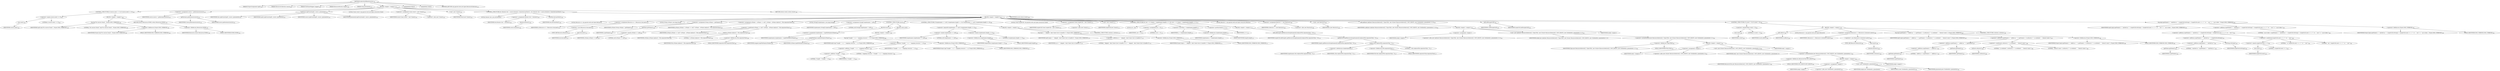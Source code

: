 digraph "selectOutOfDateSources" {  
"188" [label = <(METHOD,selectOutOfDateSources)<SUB>143</SUB>> ]
"189" [label = <(PARAM,ProjectComponent logTo)<SUB>143</SUB>> ]
"190" [label = <(PARAM,ResourceCollection source)<SUB>144</SUB>> ]
"191" [label = <(PARAM,FileNameMapper mapper)<SUB>145</SUB>> ]
"192" [label = <(PARAM,ResourceFactory targets)<SUB>146</SUB>> ]
"193" [label = <(PARAM,long granularity)<SUB>147</SUB>> ]
"194" [label = <(BLOCK,&lt;empty&gt;,&lt;empty&gt;)<SUB>147</SUB>> ]
"195" [label = <(CONTROL_STRUCTURE,if (source.size() == 0),if (source.size() == 0))<SUB>148</SUB>> ]
"196" [label = <(&lt;operator&gt;.equals,source.size() == 0)<SUB>148</SUB>> ]
"197" [label = <(size,size())<SUB>148</SUB>> ]
"198" [label = <(IDENTIFIER,source,size())<SUB>148</SUB>> ]
"199" [label = <(LITERAL,0,source.size() == 0)<SUB>148</SUB>> ]
"200" [label = <(BLOCK,&lt;empty&gt;,&lt;empty&gt;)<SUB>148</SUB>> ]
"201" [label = <(log,log(&quot;No sources found.&quot;, Project.MSG_VERBOSE))<SUB>149</SUB>> ]
"202" [label = <(IDENTIFIER,logTo,log(&quot;No sources found.&quot;, Project.MSG_VERBOSE))<SUB>149</SUB>> ]
"203" [label = <(LITERAL,&quot;No sources found.&quot;,log(&quot;No sources found.&quot;, Project.MSG_VERBOSE))<SUB>149</SUB>> ]
"204" [label = <(&lt;operator&gt;.fieldAccess,Project.MSG_VERBOSE)<SUB>149</SUB>> ]
"205" [label = <(IDENTIFIER,Project,log(&quot;No sources found.&quot;, Project.MSG_VERBOSE))<SUB>149</SUB>> ]
"206" [label = <(FIELD_IDENTIFIER,MSG_VERBOSE,MSG_VERBOSE)<SUB>149</SUB>> ]
"207" [label = <(RETURN,return Resources.NONE;,return Resources.NONE;)<SUB>150</SUB>> ]
"208" [label = <(&lt;operator&gt;.fieldAccess,Resources.NONE)<SUB>150</SUB>> ]
"209" [label = <(IDENTIFIER,Resources,return Resources.NONE;)<SUB>150</SUB>> ]
"210" [label = <(FIELD_IDENTIFIER,NONE,NONE)<SUB>150</SUB>> ]
"211" [label = <(&lt;operator&gt;.assignment,source = getInstance(source))<SUB>152</SUB>> ]
"212" [label = <(IDENTIFIER,source,source = getInstance(source))<SUB>152</SUB>> ]
"213" [label = <(getInstance,getInstance(source))<SUB>152</SUB>> ]
"214" [label = <(IDENTIFIER,Union,getInstance(source))<SUB>152</SUB>> ]
"215" [label = <(IDENTIFIER,source,getInstance(source))<SUB>152</SUB>> ]
"216" [label = <(logFuture,logFuture(logTo, source, granularity))<SUB>153</SUB>> ]
"217" [label = <(IDENTIFIER,this,logFuture(logTo, source, granularity))<SUB>153</SUB>> ]
"218" [label = <(IDENTIFIER,logTo,logFuture(logTo, source, granularity))<SUB>153</SUB>> ]
"219" [label = <(IDENTIFIER,source,logFuture(logTo, source, granularity))<SUB>153</SUB>> ]
"220" [label = <(IDENTIFIER,granularity,logFuture(logTo, source, granularity))<SUB>153</SUB>> ]
"25" [label = <(LOCAL,Union result: org.apache.tools.ant.types.resources.Union)> ]
"221" [label = <(&lt;operator&gt;.assignment,Union result = new Union())<SUB>155</SUB>> ]
"222" [label = <(IDENTIFIER,result,Union result = new Union())<SUB>155</SUB>> ]
"223" [label = <(&lt;operator&gt;.alloc,new Union())<SUB>155</SUB>> ]
"224" [label = <(&lt;init&gt;,new Union())<SUB>155</SUB>> ]
"24" [label = <(IDENTIFIER,result,new Union())<SUB>155</SUB>> ]
"225" [label = <(CONTROL_STRUCTURE,for (Iterator iter = source.iterator(); Some(iter.hasNext()); ),for (Iterator iter = source.iterator(); Some(iter.hasNext()); ))<SUB>156</SUB>> ]
"226" [label = <(LOCAL,Iterator iter: java.util.Iterator)> ]
"227" [label = <(&lt;operator&gt;.assignment,Iterator iter = iterator())<SUB>156</SUB>> ]
"228" [label = <(IDENTIFIER,iter,Iterator iter = iterator())<SUB>156</SUB>> ]
"229" [label = <(iterator,iterator())<SUB>156</SUB>> ]
"230" [label = <(IDENTIFIER,source,iterator())<SUB>156</SUB>> ]
"231" [label = <(hasNext,iter.hasNext())<SUB>156</SUB>> ]
"232" [label = <(IDENTIFIER,iter,iter.hasNext())<SUB>156</SUB>> ]
"233" [label = <(BLOCK,&lt;empty&gt;,&lt;empty&gt;)<SUB>156</SUB>> ]
"234" [label = <(LOCAL,Resource sr: org.apache.tools.ant.types.Resource)> ]
"235" [label = <(&lt;operator&gt;.assignment,Resource sr = (Resource) iter.next())<SUB>157</SUB>> ]
"236" [label = <(IDENTIFIER,sr,Resource sr = (Resource) iter.next())<SUB>157</SUB>> ]
"237" [label = <(&lt;operator&gt;.cast,(Resource) iter.next())<SUB>157</SUB>> ]
"238" [label = <(TYPE_REF,Resource,Resource)<SUB>157</SUB>> ]
"239" [label = <(next,iter.next())<SUB>157</SUB>> ]
"240" [label = <(IDENTIFIER,iter,iter.next())<SUB>157</SUB>> ]
"241" [label = <(LOCAL,String srName: java.lang.String)> ]
"242" [label = <(&lt;operator&gt;.assignment,String srName = getName())<SUB>158</SUB>> ]
"243" [label = <(IDENTIFIER,srName,String srName = getName())<SUB>158</SUB>> ]
"244" [label = <(getName,getName())<SUB>158</SUB>> ]
"245" [label = <(IDENTIFIER,sr,getName())<SUB>158</SUB>> ]
"246" [label = <(&lt;operator&gt;.assignment,srName = srName == null ? srName : srName.replace('/', File.separatorChar))<SUB>159</SUB>> ]
"247" [label = <(IDENTIFIER,srName,srName = srName == null ? srName : srName.replace('/', File.separatorChar))<SUB>159</SUB>> ]
"248" [label = <(&lt;operator&gt;.conditional,srName == null ? srName : srName.replace('/', File.separatorChar))<SUB>159</SUB>> ]
"249" [label = <(&lt;operator&gt;.equals,srName == null)<SUB>159</SUB>> ]
"250" [label = <(IDENTIFIER,srName,srName == null)<SUB>159</SUB>> ]
"251" [label = <(LITERAL,null,srName == null)<SUB>159</SUB>> ]
"252" [label = <(IDENTIFIER,srName,srName == null ? srName : srName.replace('/', File.separatorChar))<SUB>160</SUB>> ]
"253" [label = <(replace,srName.replace('/', File.separatorChar))<SUB>160</SUB>> ]
"254" [label = <(IDENTIFIER,srName,srName.replace('/', File.separatorChar))<SUB>160</SUB>> ]
"255" [label = <(LITERAL,'/',srName.replace('/', File.separatorChar))<SUB>160</SUB>> ]
"256" [label = <(&lt;operator&gt;.fieldAccess,File.separatorChar)<SUB>160</SUB>> ]
"257" [label = <(IDENTIFIER,File,srName.replace('/', File.separatorChar))<SUB>160</SUB>> ]
"258" [label = <(FIELD_IDENTIFIER,separatorChar,separatorChar)<SUB>160</SUB>> ]
"259" [label = <(LOCAL,String[] targetnames: java.lang.String[])> ]
"260" [label = <(&lt;operator&gt;.assignment,String[] targetnames = null)<SUB>162</SUB>> ]
"261" [label = <(IDENTIFIER,targetnames,String[] targetnames = null)<SUB>162</SUB>> ]
"262" [label = <(LITERAL,null,String[] targetnames = null)<SUB>162</SUB>> ]
"263" [label = <(CONTROL_STRUCTURE,try,try)<SUB>163</SUB>> ]
"264" [label = <(BLOCK,try,try)<SUB>163</SUB>> ]
"265" [label = <(&lt;operator&gt;.assignment,targetnames = mapFileName(srName))<SUB>164</SUB>> ]
"266" [label = <(IDENTIFIER,targetnames,targetnames = mapFileName(srName))<SUB>164</SUB>> ]
"267" [label = <(mapFileName,mapFileName(srName))<SUB>164</SUB>> ]
"268" [label = <(IDENTIFIER,mapper,mapFileName(srName))<SUB>164</SUB>> ]
"269" [label = <(IDENTIFIER,srName,mapFileName(srName))<SUB>164</SUB>> ]
"270" [label = <(BLOCK,catch,catch)> ]
"271" [label = <(BLOCK,&lt;empty&gt;,&lt;empty&gt;)<SUB>165</SUB>> ]
"272" [label = <(log,log(&quot;Caught &quot; + e + &quot; mapping resource &quot; + sr, Project.MSG_VERBOSE))<SUB>166</SUB>> ]
"273" [label = <(IDENTIFIER,logTo,log(&quot;Caught &quot; + e + &quot; mapping resource &quot; + sr, Project.MSG_VERBOSE))<SUB>166</SUB>> ]
"274" [label = <(&lt;operator&gt;.addition,&quot;Caught &quot; + e + &quot; mapping resource &quot; + sr)<SUB>166</SUB>> ]
"275" [label = <(&lt;operator&gt;.addition,&quot;Caught &quot; + e + &quot; mapping resource &quot;)<SUB>166</SUB>> ]
"276" [label = <(&lt;operator&gt;.addition,&quot;Caught &quot; + e)<SUB>166</SUB>> ]
"277" [label = <(LITERAL,&quot;Caught &quot;,&quot;Caught &quot; + e)<SUB>166</SUB>> ]
"278" [label = <(IDENTIFIER,e,&quot;Caught &quot; + e)<SUB>166</SUB>> ]
"279" [label = <(LITERAL,&quot; mapping resource &quot;,&quot;Caught &quot; + e + &quot; mapping resource &quot;)<SUB>166</SUB>> ]
"280" [label = <(IDENTIFIER,sr,&quot;Caught &quot; + e + &quot; mapping resource &quot; + sr)<SUB>166</SUB>> ]
"281" [label = <(&lt;operator&gt;.fieldAccess,Project.MSG_VERBOSE)<SUB>167</SUB>> ]
"282" [label = <(IDENTIFIER,Project,log(&quot;Caught &quot; + e + &quot; mapping resource &quot; + sr, Project.MSG_VERBOSE))<SUB>167</SUB>> ]
"283" [label = <(FIELD_IDENTIFIER,MSG_VERBOSE,MSG_VERBOSE)<SUB>167</SUB>> ]
"284" [label = <(CONTROL_STRUCTURE,if (targetnames == null || targetnames.length == 0),if (targetnames == null || targetnames.length == 0))<SUB>169</SUB>> ]
"285" [label = <(&lt;operator&gt;.logicalOr,targetnames == null || targetnames.length == 0)<SUB>169</SUB>> ]
"286" [label = <(&lt;operator&gt;.equals,targetnames == null)<SUB>169</SUB>> ]
"287" [label = <(IDENTIFIER,targetnames,targetnames == null)<SUB>169</SUB>> ]
"288" [label = <(LITERAL,null,targetnames == null)<SUB>169</SUB>> ]
"289" [label = <(&lt;operator&gt;.equals,targetnames.length == 0)<SUB>169</SUB>> ]
"290" [label = <(&lt;operator&gt;.fieldAccess,targetnames.length)<SUB>169</SUB>> ]
"291" [label = <(IDENTIFIER,targetnames,targetnames.length == 0)<SUB>169</SUB>> ]
"292" [label = <(FIELD_IDENTIFIER,length,length)<SUB>169</SUB>> ]
"293" [label = <(LITERAL,0,targetnames.length == 0)<SUB>169</SUB>> ]
"294" [label = <(BLOCK,&lt;empty&gt;,&lt;empty&gt;)<SUB>169</SUB>> ]
"295" [label = <(log,log(sr + &quot; skipped - don\'t know how to handle it&quot;, Project.MSG_VERBOSE))<SUB>170</SUB>> ]
"296" [label = <(IDENTIFIER,logTo,log(sr + &quot; skipped - don\'t know how to handle it&quot;, Project.MSG_VERBOSE))<SUB>170</SUB>> ]
"297" [label = <(&lt;operator&gt;.addition,sr + &quot; skipped - don\'t know how to handle it&quot;)<SUB>170</SUB>> ]
"298" [label = <(IDENTIFIER,sr,sr + &quot; skipped - don\'t know how to handle it&quot;)<SUB>170</SUB>> ]
"299" [label = <(LITERAL,&quot; skipped - don\'t know how to handle it&quot;,sr + &quot; skipped - don\'t know how to handle it&quot;)<SUB>170</SUB>> ]
"300" [label = <(&lt;operator&gt;.fieldAccess,Project.MSG_VERBOSE)<SUB>171</SUB>> ]
"301" [label = <(IDENTIFIER,Project,log(sr + &quot; skipped - don\'t know how to handle it&quot;, Project.MSG_VERBOSE))<SUB>171</SUB>> ]
"302" [label = <(FIELD_IDENTIFIER,MSG_VERBOSE,MSG_VERBOSE)<SUB>171</SUB>> ]
"303" [label = <(CONTROL_STRUCTURE,continue;,continue;)<SUB>172</SUB>> ]
"27" [label = <(LOCAL,Union targetColl: org.apache.tools.ant.types.resources.Union)> ]
"304" [label = <(&lt;operator&gt;.assignment,Union targetColl = new Union())<SUB>174</SUB>> ]
"305" [label = <(IDENTIFIER,targetColl,Union targetColl = new Union())<SUB>174</SUB>> ]
"306" [label = <(&lt;operator&gt;.alloc,new Union())<SUB>174</SUB>> ]
"307" [label = <(&lt;init&gt;,new Union())<SUB>174</SUB>> ]
"26" [label = <(IDENTIFIER,targetColl,new Union())<SUB>174</SUB>> ]
"308" [label = <(CONTROL_STRUCTURE,for (int i = 0; Some(i &lt; targetnames.length); i++),for (int i = 0; Some(i &lt; targetnames.length); i++))<SUB>175</SUB>> ]
"309" [label = <(LOCAL,int i: int)> ]
"310" [label = <(&lt;operator&gt;.assignment,int i = 0)<SUB>175</SUB>> ]
"311" [label = <(IDENTIFIER,i,int i = 0)<SUB>175</SUB>> ]
"312" [label = <(LITERAL,0,int i = 0)<SUB>175</SUB>> ]
"313" [label = <(&lt;operator&gt;.lessThan,i &lt; targetnames.length)<SUB>175</SUB>> ]
"314" [label = <(IDENTIFIER,i,i &lt; targetnames.length)<SUB>175</SUB>> ]
"315" [label = <(&lt;operator&gt;.fieldAccess,targetnames.length)<SUB>175</SUB>> ]
"316" [label = <(IDENTIFIER,targetnames,i &lt; targetnames.length)<SUB>175</SUB>> ]
"317" [label = <(FIELD_IDENTIFIER,length,length)<SUB>175</SUB>> ]
"318" [label = <(&lt;operator&gt;.postIncrement,i++)<SUB>175</SUB>> ]
"319" [label = <(IDENTIFIER,i,i++)<SUB>175</SUB>> ]
"320" [label = <(BLOCK,&lt;empty&gt;,&lt;empty&gt;)<SUB>175</SUB>> ]
"321" [label = <(add,add(targets.getResource(targetnames[i].replace(File.separatorChar, '/'))))<SUB>176</SUB>> ]
"322" [label = <(IDENTIFIER,targetColl,add(targets.getResource(targetnames[i].replace(File.separatorChar, '/'))))<SUB>176</SUB>> ]
"323" [label = <(getResource,getResource(targetnames[i].replace(File.separatorChar, '/')))<SUB>176</SUB>> ]
"324" [label = <(IDENTIFIER,targets,getResource(targetnames[i].replace(File.separatorChar, '/')))<SUB>176</SUB>> ]
"325" [label = <(replace,this.replace(File.separatorChar, '/'))<SUB>177</SUB>> ]
"326" [label = <(&lt;operator&gt;.indexAccess,targetnames[i])<SUB>177</SUB>> ]
"327" [label = <(IDENTIFIER,targetnames,this.replace(File.separatorChar, '/'))<SUB>177</SUB>> ]
"328" [label = <(IDENTIFIER,i,this.replace(File.separatorChar, '/'))<SUB>177</SUB>> ]
"329" [label = <(&lt;operator&gt;.fieldAccess,File.separatorChar)<SUB>177</SUB>> ]
"330" [label = <(IDENTIFIER,File,this.replace(File.separatorChar, '/'))<SUB>177</SUB>> ]
"331" [label = <(FIELD_IDENTIFIER,separatorChar,separatorChar)<SUB>177</SUB>> ]
"332" [label = <(LITERAL,'/',this.replace(File.separatorChar, '/'))<SUB>177</SUB>> ]
"29" [label = <(LOCAL,Restrict r: org.apache.tools.ant.types.resources.Restrict)> ]
"333" [label = <(&lt;operator&gt;.assignment,Restrict r = new Restrict())<SUB>180</SUB>> ]
"334" [label = <(IDENTIFIER,r,Restrict r = new Restrict())<SUB>180</SUB>> ]
"335" [label = <(&lt;operator&gt;.alloc,new Restrict())<SUB>180</SUB>> ]
"336" [label = <(&lt;init&gt;,new Restrict())<SUB>180</SUB>> ]
"28" [label = <(IDENTIFIER,r,new Restrict())<SUB>180</SUB>> ]
"337" [label = <(add,add(new And(new ResourceSelector[] { Type.FILE, new Or(new ResourceSelector[] { NOT_EXISTS, new Outdated(sr, granularity) }) })))<SUB>181</SUB>> ]
"338" [label = <(IDENTIFIER,r,add(new And(new ResourceSelector[] { Type.FILE, new Or(new ResourceSelector[] { NOT_EXISTS, new Outdated(sr, granularity) }) })))<SUB>181</SUB>> ]
"339" [label = <(BLOCK,&lt;empty&gt;,&lt;empty&gt;)<SUB>181</SUB>> ]
"340" [label = <(&lt;operator&gt;.assignment,&lt;empty&gt;)> ]
"341" [label = <(IDENTIFIER,$obj8,&lt;empty&gt;)> ]
"342" [label = <(&lt;operator&gt;.alloc,new And(new ResourceSelector[] { Type.FILE, new Or(new ResourceSelector[] { NOT_EXISTS, new Outdated(sr, granularity) }) }))<SUB>181</SUB>> ]
"343" [label = <(&lt;init&gt;,new And(new ResourceSelector[] { Type.FILE, new Or(new ResourceSelector[] { NOT_EXISTS, new Outdated(sr, granularity) }) }))<SUB>181</SUB>> ]
"344" [label = <(IDENTIFIER,$obj8,new And(new ResourceSelector[] { Type.FILE, new Or(new ResourceSelector[] { NOT_EXISTS, new Outdated(sr, granularity) }) }))> ]
"345" [label = <(&lt;operator&gt;.arrayInitializer,new ResourceSelector[] { Type.FILE, new Or(new ResourceSelector[] { NOT_EXISTS, new Outdated(sr, granularity) }) })<SUB>181</SUB>> ]
"346" [label = <(&lt;operator&gt;.fieldAccess,Type.FILE)<SUB>181</SUB>> ]
"347" [label = <(IDENTIFIER,Type,new ResourceSelector[] { Type.FILE, new Or(new ResourceSelector[] { NOT_EXISTS, new Outdated(sr, granularity) }) })<SUB>181</SUB>> ]
"348" [label = <(FIELD_IDENTIFIER,FILE,FILE)<SUB>181</SUB>> ]
"349" [label = <(BLOCK,&lt;empty&gt;,&lt;empty&gt;)<SUB>181</SUB>> ]
"350" [label = <(&lt;operator&gt;.assignment,&lt;empty&gt;)> ]
"351" [label = <(IDENTIFIER,$obj7,&lt;empty&gt;)> ]
"352" [label = <(&lt;operator&gt;.alloc,new Or(new ResourceSelector[] { NOT_EXISTS, new Outdated(sr, granularity) }))<SUB>181</SUB>> ]
"353" [label = <(&lt;init&gt;,new Or(new ResourceSelector[] { NOT_EXISTS, new Outdated(sr, granularity) }))<SUB>181</SUB>> ]
"354" [label = <(IDENTIFIER,$obj7,new Or(new ResourceSelector[] { NOT_EXISTS, new Outdated(sr, granularity) }))> ]
"355" [label = <(&lt;operator&gt;.arrayInitializer,new ResourceSelector[] { NOT_EXISTS, new Outdated(sr, granularity) })<SUB>182</SUB>> ]
"356" [label = <(&lt;operator&gt;.fieldAccess,ResourceUtils.NOT_EXISTS)<SUB>182</SUB>> ]
"357" [label = <(IDENTIFIER,ResourceUtils,new ResourceSelector[] { NOT_EXISTS, new Outdated(sr, granularity) })<SUB>182</SUB>> ]
"358" [label = <(FIELD_IDENTIFIER,NOT_EXISTS,NOT_EXISTS)<SUB>182</SUB>> ]
"359" [label = <(BLOCK,&lt;empty&gt;,&lt;empty&gt;)<SUB>182</SUB>> ]
"360" [label = <(&lt;operator&gt;.assignment,&lt;empty&gt;)> ]
"361" [label = <(IDENTIFIER,$obj6,&lt;empty&gt;)> ]
"362" [label = <(&lt;operator&gt;.alloc,new Outdated(sr, granularity))<SUB>182</SUB>> ]
"363" [label = <(&lt;init&gt;,new Outdated(sr, granularity))<SUB>182</SUB>> ]
"364" [label = <(IDENTIFIER,$obj6,new Outdated(sr, granularity))> ]
"365" [label = <(IDENTIFIER,sr,new Outdated(sr, granularity))<SUB>182</SUB>> ]
"366" [label = <(IDENTIFIER,granularity,new Outdated(sr, granularity))<SUB>182</SUB>> ]
"367" [label = <(IDENTIFIER,$obj6,&lt;empty&gt;)> ]
"368" [label = <(IDENTIFIER,$obj7,&lt;empty&gt;)> ]
"369" [label = <(IDENTIFIER,$obj8,&lt;empty&gt;)> ]
"370" [label = <(add,add(targetColl))<SUB>183</SUB>> ]
"371" [label = <(IDENTIFIER,r,add(targetColl))<SUB>183</SUB>> ]
"372" [label = <(IDENTIFIER,targetColl,add(targetColl))<SUB>183</SUB>> ]
"373" [label = <(CONTROL_STRUCTURE,if (r.size() &gt; 0),if (r.size() &gt; 0))<SUB>184</SUB>> ]
"374" [label = <(&lt;operator&gt;.greaterThan,r.size() &gt; 0)<SUB>184</SUB>> ]
"375" [label = <(size,size())<SUB>184</SUB>> ]
"376" [label = <(IDENTIFIER,r,size())<SUB>184</SUB>> ]
"377" [label = <(LITERAL,0,r.size() &gt; 0)<SUB>184</SUB>> ]
"378" [label = <(BLOCK,&lt;empty&gt;,&lt;empty&gt;)<SUB>184</SUB>> ]
"379" [label = <(add,add(sr))<SUB>185</SUB>> ]
"380" [label = <(IDENTIFIER,result,add(sr))<SUB>185</SUB>> ]
"381" [label = <(IDENTIFIER,sr,add(sr))<SUB>185</SUB>> ]
"382" [label = <(LOCAL,Resource t: org.apache.tools.ant.types.Resource)> ]
"383" [label = <(&lt;operator&gt;.assignment,Resource t = (Resource) (r.iterator().next()))<SUB>186</SUB>> ]
"384" [label = <(IDENTIFIER,t,Resource t = (Resource) (r.iterator().next()))<SUB>186</SUB>> ]
"385" [label = <(&lt;operator&gt;.cast,(Resource) (r.iterator().next()))<SUB>186</SUB>> ]
"386" [label = <(TYPE_REF,Resource,Resource)<SUB>186</SUB>> ]
"387" [label = <(next,next())<SUB>186</SUB>> ]
"388" [label = <(iterator,iterator())<SUB>186</SUB>> ]
"389" [label = <(IDENTIFIER,r,iterator())<SUB>186</SUB>> ]
"390" [label = <(log,log(sr.getName() + &quot; added as &quot; + t.getName() + (t.isExists() ? &quot; is outdated.&quot; : &quot; doesn\'t exist.&quot;), Project.MSG_VERBOSE))<SUB>187</SUB>> ]
"391" [label = <(IDENTIFIER,logTo,log(sr.getName() + &quot; added as &quot; + t.getName() + (t.isExists() ? &quot; is outdated.&quot; : &quot; doesn\'t exist.&quot;), Project.MSG_VERBOSE))<SUB>187</SUB>> ]
"392" [label = <(&lt;operator&gt;.addition,sr.getName() + &quot; added as &quot; + t.getName() + (t.isExists() ? &quot; is outdated.&quot; : &quot; doesn\'t exist.&quot;))<SUB>187</SUB>> ]
"393" [label = <(&lt;operator&gt;.addition,sr.getName() + &quot; added as &quot; + t.getName())<SUB>187</SUB>> ]
"394" [label = <(&lt;operator&gt;.addition,sr.getName() + &quot; added as &quot;)<SUB>187</SUB>> ]
"395" [label = <(getName,getName())<SUB>187</SUB>> ]
"396" [label = <(IDENTIFIER,sr,getName())<SUB>187</SUB>> ]
"397" [label = <(LITERAL,&quot; added as &quot;,sr.getName() + &quot; added as &quot;)<SUB>187</SUB>> ]
"398" [label = <(getName,getName())<SUB>187</SUB>> ]
"399" [label = <(IDENTIFIER,t,getName())<SUB>187</SUB>> ]
"400" [label = <(&lt;operator&gt;.conditional,t.isExists() ? &quot; is outdated.&quot; : &quot; doesn\'t exist.&quot;)<SUB>188</SUB>> ]
"401" [label = <(isExists,isExists())<SUB>188</SUB>> ]
"402" [label = <(IDENTIFIER,t,isExists())<SUB>188</SUB>> ]
"403" [label = <(LITERAL,&quot; is outdated.&quot;,t.isExists() ? &quot; is outdated.&quot; : &quot; doesn\'t exist.&quot;)<SUB>188</SUB>> ]
"404" [label = <(LITERAL,&quot; doesn\'t exist.&quot;,t.isExists() ? &quot; is outdated.&quot; : &quot; doesn\'t exist.&quot;)<SUB>188</SUB>> ]
"405" [label = <(&lt;operator&gt;.fieldAccess,Project.MSG_VERBOSE)<SUB>189</SUB>> ]
"406" [label = <(IDENTIFIER,Project,log(sr.getName() + &quot; added as &quot; + t.getName() + (t.isExists() ? &quot; is outdated.&quot; : &quot; doesn\'t exist.&quot;), Project.MSG_VERBOSE))<SUB>189</SUB>> ]
"407" [label = <(FIELD_IDENTIFIER,MSG_VERBOSE,MSG_VERBOSE)<SUB>189</SUB>> ]
"408" [label = <(CONTROL_STRUCTURE,continue;,continue;)<SUB>190</SUB>> ]
"409" [label = <(log,log(sr.getName() + &quot; omitted as &quot; + targetColl.toString() + (targetColl.size() == 1 ? &quot; is&quot; : &quot; are &quot;) + &quot; up to date.&quot;, Project.MSG_VERBOSE))<SUB>193</SUB>> ]
"410" [label = <(IDENTIFIER,logTo,log(sr.getName() + &quot; omitted as &quot; + targetColl.toString() + (targetColl.size() == 1 ? &quot; is&quot; : &quot; are &quot;) + &quot; up to date.&quot;, Project.MSG_VERBOSE))<SUB>193</SUB>> ]
"411" [label = <(&lt;operator&gt;.addition,sr.getName() + &quot; omitted as &quot; + targetColl.toString() + (targetColl.size() == 1 ? &quot; is&quot; : &quot; are &quot;) + &quot; up to date.&quot;)<SUB>193</SUB>> ]
"412" [label = <(&lt;operator&gt;.addition,sr.getName() + &quot; omitted as &quot; + targetColl.toString() + (targetColl.size() == 1 ? &quot; is&quot; : &quot; are &quot;))<SUB>193</SUB>> ]
"413" [label = <(&lt;operator&gt;.addition,sr.getName() + &quot; omitted as &quot; + targetColl.toString())<SUB>193</SUB>> ]
"414" [label = <(&lt;operator&gt;.addition,sr.getName() + &quot; omitted as &quot;)<SUB>193</SUB>> ]
"415" [label = <(getName,getName())<SUB>193</SUB>> ]
"416" [label = <(IDENTIFIER,sr,getName())<SUB>193</SUB>> ]
"417" [label = <(LITERAL,&quot; omitted as &quot;,sr.getName() + &quot; omitted as &quot;)<SUB>194</SUB>> ]
"418" [label = <(toString,toString())<SUB>194</SUB>> ]
"419" [label = <(IDENTIFIER,targetColl,toString())<SUB>194</SUB>> ]
"420" [label = <(&lt;operator&gt;.conditional,targetColl.size() == 1 ? &quot; is&quot; : &quot; are &quot;)<SUB>195</SUB>> ]
"421" [label = <(&lt;operator&gt;.equals,targetColl.size() == 1)<SUB>195</SUB>> ]
"422" [label = <(size,size())<SUB>195</SUB>> ]
"423" [label = <(IDENTIFIER,targetColl,size())<SUB>195</SUB>> ]
"424" [label = <(LITERAL,1,targetColl.size() == 1)<SUB>195</SUB>> ]
"425" [label = <(LITERAL,&quot; is&quot;,targetColl.size() == 1 ? &quot; is&quot; : &quot; are &quot;)<SUB>195</SUB>> ]
"426" [label = <(LITERAL,&quot; are &quot;,targetColl.size() == 1 ? &quot; is&quot; : &quot; are &quot;)<SUB>195</SUB>> ]
"427" [label = <(LITERAL,&quot; up to date.&quot;,sr.getName() + &quot; omitted as &quot; + targetColl.toString() + (targetColl.size() == 1 ? &quot; is&quot; : &quot; are &quot;) + &quot; up to date.&quot;)<SUB>196</SUB>> ]
"428" [label = <(&lt;operator&gt;.fieldAccess,Project.MSG_VERBOSE)<SUB>196</SUB>> ]
"429" [label = <(IDENTIFIER,Project,log(sr.getName() + &quot; omitted as &quot; + targetColl.toString() + (targetColl.size() == 1 ? &quot; is&quot; : &quot; are &quot;) + &quot; up to date.&quot;, Project.MSG_VERBOSE))<SUB>196</SUB>> ]
"430" [label = <(FIELD_IDENTIFIER,MSG_VERBOSE,MSG_VERBOSE)<SUB>196</SUB>> ]
"431" [label = <(RETURN,return result;,return result;)<SUB>198</SUB>> ]
"432" [label = <(IDENTIFIER,result,return result;)<SUB>198</SUB>> ]
"433" [label = <(MODIFIER,PUBLIC)> ]
"434" [label = <(MODIFIER,STATIC)> ]
"435" [label = <(METHOD_RETURN,org.apache.tools.ant.types.ResourceCollection)<SUB>143</SUB>> ]
  "188" -> "189" 
  "188" -> "190" 
  "188" -> "191" 
  "188" -> "192" 
  "188" -> "193" 
  "188" -> "194" 
  "188" -> "433" 
  "188" -> "434" 
  "188" -> "435" 
  "194" -> "195" 
  "194" -> "211" 
  "194" -> "216" 
  "194" -> "25" 
  "194" -> "221" 
  "194" -> "224" 
  "194" -> "225" 
  "194" -> "431" 
  "195" -> "196" 
  "195" -> "200" 
  "196" -> "197" 
  "196" -> "199" 
  "197" -> "198" 
  "200" -> "201" 
  "200" -> "207" 
  "201" -> "202" 
  "201" -> "203" 
  "201" -> "204" 
  "204" -> "205" 
  "204" -> "206" 
  "207" -> "208" 
  "208" -> "209" 
  "208" -> "210" 
  "211" -> "212" 
  "211" -> "213" 
  "213" -> "214" 
  "213" -> "215" 
  "216" -> "217" 
  "216" -> "218" 
  "216" -> "219" 
  "216" -> "220" 
  "221" -> "222" 
  "221" -> "223" 
  "224" -> "24" 
  "225" -> "226" 
  "225" -> "227" 
  "225" -> "231" 
  "225" -> "233" 
  "227" -> "228" 
  "227" -> "229" 
  "229" -> "230" 
  "231" -> "232" 
  "233" -> "234" 
  "233" -> "235" 
  "233" -> "241" 
  "233" -> "242" 
  "233" -> "246" 
  "233" -> "259" 
  "233" -> "260" 
  "233" -> "263" 
  "233" -> "284" 
  "233" -> "27" 
  "233" -> "304" 
  "233" -> "307" 
  "233" -> "308" 
  "233" -> "29" 
  "233" -> "333" 
  "233" -> "336" 
  "233" -> "337" 
  "233" -> "370" 
  "233" -> "373" 
  "233" -> "409" 
  "235" -> "236" 
  "235" -> "237" 
  "237" -> "238" 
  "237" -> "239" 
  "239" -> "240" 
  "242" -> "243" 
  "242" -> "244" 
  "244" -> "245" 
  "246" -> "247" 
  "246" -> "248" 
  "248" -> "249" 
  "248" -> "252" 
  "248" -> "253" 
  "249" -> "250" 
  "249" -> "251" 
  "253" -> "254" 
  "253" -> "255" 
  "253" -> "256" 
  "256" -> "257" 
  "256" -> "258" 
  "260" -> "261" 
  "260" -> "262" 
  "263" -> "264" 
  "263" -> "270" 
  "264" -> "265" 
  "265" -> "266" 
  "265" -> "267" 
  "267" -> "268" 
  "267" -> "269" 
  "270" -> "271" 
  "271" -> "272" 
  "272" -> "273" 
  "272" -> "274" 
  "272" -> "281" 
  "274" -> "275" 
  "274" -> "280" 
  "275" -> "276" 
  "275" -> "279" 
  "276" -> "277" 
  "276" -> "278" 
  "281" -> "282" 
  "281" -> "283" 
  "284" -> "285" 
  "284" -> "294" 
  "285" -> "286" 
  "285" -> "289" 
  "286" -> "287" 
  "286" -> "288" 
  "289" -> "290" 
  "289" -> "293" 
  "290" -> "291" 
  "290" -> "292" 
  "294" -> "295" 
  "294" -> "303" 
  "295" -> "296" 
  "295" -> "297" 
  "295" -> "300" 
  "297" -> "298" 
  "297" -> "299" 
  "300" -> "301" 
  "300" -> "302" 
  "304" -> "305" 
  "304" -> "306" 
  "307" -> "26" 
  "308" -> "309" 
  "308" -> "310" 
  "308" -> "313" 
  "308" -> "318" 
  "308" -> "320" 
  "310" -> "311" 
  "310" -> "312" 
  "313" -> "314" 
  "313" -> "315" 
  "315" -> "316" 
  "315" -> "317" 
  "318" -> "319" 
  "320" -> "321" 
  "321" -> "322" 
  "321" -> "323" 
  "323" -> "324" 
  "323" -> "325" 
  "325" -> "326" 
  "325" -> "329" 
  "325" -> "332" 
  "326" -> "327" 
  "326" -> "328" 
  "329" -> "330" 
  "329" -> "331" 
  "333" -> "334" 
  "333" -> "335" 
  "336" -> "28" 
  "337" -> "338" 
  "337" -> "339" 
  "339" -> "340" 
  "339" -> "343" 
  "339" -> "369" 
  "340" -> "341" 
  "340" -> "342" 
  "343" -> "344" 
  "343" -> "345" 
  "345" -> "346" 
  "345" -> "349" 
  "346" -> "347" 
  "346" -> "348" 
  "349" -> "350" 
  "349" -> "353" 
  "349" -> "368" 
  "350" -> "351" 
  "350" -> "352" 
  "353" -> "354" 
  "353" -> "355" 
  "355" -> "356" 
  "355" -> "359" 
  "356" -> "357" 
  "356" -> "358" 
  "359" -> "360" 
  "359" -> "363" 
  "359" -> "367" 
  "360" -> "361" 
  "360" -> "362" 
  "363" -> "364" 
  "363" -> "365" 
  "363" -> "366" 
  "370" -> "371" 
  "370" -> "372" 
  "373" -> "374" 
  "373" -> "378" 
  "374" -> "375" 
  "374" -> "377" 
  "375" -> "376" 
  "378" -> "379" 
  "378" -> "382" 
  "378" -> "383" 
  "378" -> "390" 
  "378" -> "408" 
  "379" -> "380" 
  "379" -> "381" 
  "383" -> "384" 
  "383" -> "385" 
  "385" -> "386" 
  "385" -> "387" 
  "387" -> "388" 
  "388" -> "389" 
  "390" -> "391" 
  "390" -> "392" 
  "390" -> "405" 
  "392" -> "393" 
  "392" -> "400" 
  "393" -> "394" 
  "393" -> "398" 
  "394" -> "395" 
  "394" -> "397" 
  "395" -> "396" 
  "398" -> "399" 
  "400" -> "401" 
  "400" -> "403" 
  "400" -> "404" 
  "401" -> "402" 
  "405" -> "406" 
  "405" -> "407" 
  "409" -> "410" 
  "409" -> "411" 
  "409" -> "428" 
  "411" -> "412" 
  "411" -> "427" 
  "412" -> "413" 
  "412" -> "420" 
  "413" -> "414" 
  "413" -> "418" 
  "414" -> "415" 
  "414" -> "417" 
  "415" -> "416" 
  "418" -> "419" 
  "420" -> "421" 
  "420" -> "425" 
  "420" -> "426" 
  "421" -> "422" 
  "421" -> "424" 
  "422" -> "423" 
  "428" -> "429" 
  "428" -> "430" 
  "431" -> "432" 
}
